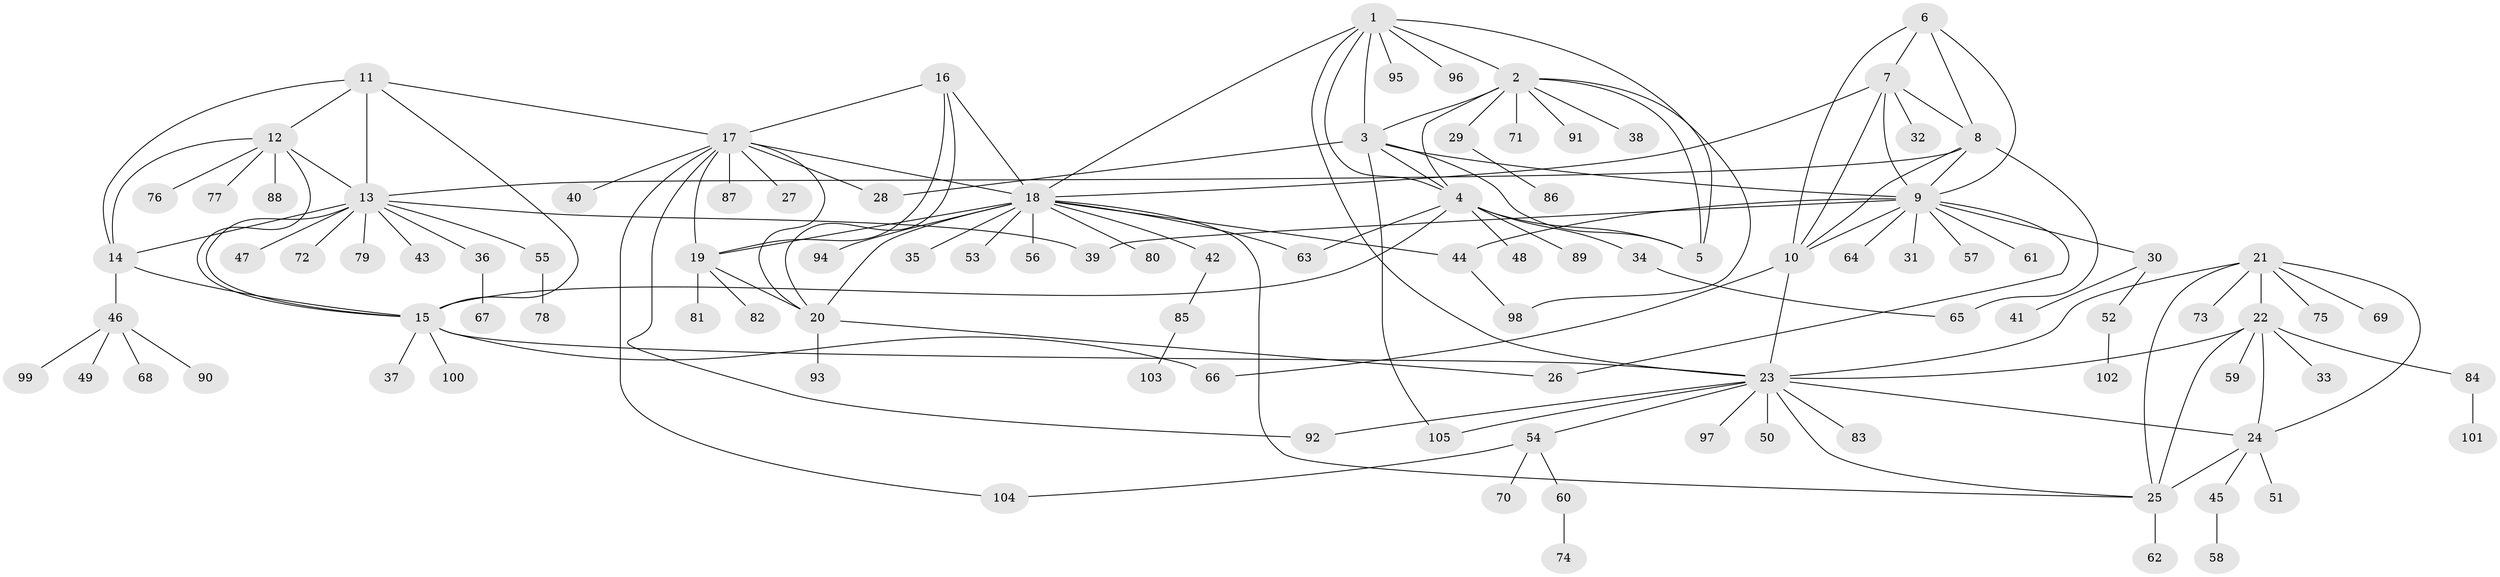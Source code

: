 // Generated by graph-tools (version 1.1) at 2025/02/03/09/25 03:02:41]
// undirected, 105 vertices, 151 edges
graph export_dot {
graph [start="1"]
  node [color=gray90,style=filled];
  1;
  2;
  3;
  4;
  5;
  6;
  7;
  8;
  9;
  10;
  11;
  12;
  13;
  14;
  15;
  16;
  17;
  18;
  19;
  20;
  21;
  22;
  23;
  24;
  25;
  26;
  27;
  28;
  29;
  30;
  31;
  32;
  33;
  34;
  35;
  36;
  37;
  38;
  39;
  40;
  41;
  42;
  43;
  44;
  45;
  46;
  47;
  48;
  49;
  50;
  51;
  52;
  53;
  54;
  55;
  56;
  57;
  58;
  59;
  60;
  61;
  62;
  63;
  64;
  65;
  66;
  67;
  68;
  69;
  70;
  71;
  72;
  73;
  74;
  75;
  76;
  77;
  78;
  79;
  80;
  81;
  82;
  83;
  84;
  85;
  86;
  87;
  88;
  89;
  90;
  91;
  92;
  93;
  94;
  95;
  96;
  97;
  98;
  99;
  100;
  101;
  102;
  103;
  104;
  105;
  1 -- 2;
  1 -- 3;
  1 -- 4;
  1 -- 5;
  1 -- 18;
  1 -- 23;
  1 -- 95;
  1 -- 96;
  2 -- 3;
  2 -- 4;
  2 -- 5;
  2 -- 29;
  2 -- 38;
  2 -- 71;
  2 -- 91;
  2 -- 98;
  3 -- 4;
  3 -- 5;
  3 -- 9;
  3 -- 28;
  3 -- 105;
  4 -- 5;
  4 -- 15;
  4 -- 34;
  4 -- 48;
  4 -- 63;
  4 -- 89;
  6 -- 7;
  6 -- 8;
  6 -- 9;
  6 -- 10;
  7 -- 8;
  7 -- 9;
  7 -- 10;
  7 -- 18;
  7 -- 32;
  8 -- 9;
  8 -- 10;
  8 -- 13;
  8 -- 65;
  9 -- 10;
  9 -- 26;
  9 -- 30;
  9 -- 31;
  9 -- 39;
  9 -- 44;
  9 -- 57;
  9 -- 61;
  9 -- 64;
  10 -- 23;
  10 -- 66;
  11 -- 12;
  11 -- 13;
  11 -- 14;
  11 -- 15;
  11 -- 17;
  12 -- 13;
  12 -- 14;
  12 -- 15;
  12 -- 76;
  12 -- 77;
  12 -- 88;
  13 -- 14;
  13 -- 15;
  13 -- 36;
  13 -- 39;
  13 -- 43;
  13 -- 47;
  13 -- 55;
  13 -- 72;
  13 -- 79;
  14 -- 15;
  14 -- 46;
  15 -- 23;
  15 -- 37;
  15 -- 66;
  15 -- 100;
  16 -- 17;
  16 -- 18;
  16 -- 19;
  16 -- 20;
  17 -- 18;
  17 -- 19;
  17 -- 20;
  17 -- 27;
  17 -- 28;
  17 -- 40;
  17 -- 87;
  17 -- 92;
  17 -- 104;
  18 -- 19;
  18 -- 20;
  18 -- 25;
  18 -- 35;
  18 -- 42;
  18 -- 44;
  18 -- 53;
  18 -- 56;
  18 -- 63;
  18 -- 80;
  18 -- 94;
  19 -- 20;
  19 -- 81;
  19 -- 82;
  20 -- 26;
  20 -- 93;
  21 -- 22;
  21 -- 23;
  21 -- 24;
  21 -- 25;
  21 -- 69;
  21 -- 73;
  21 -- 75;
  22 -- 23;
  22 -- 24;
  22 -- 25;
  22 -- 33;
  22 -- 59;
  22 -- 84;
  23 -- 24;
  23 -- 25;
  23 -- 50;
  23 -- 54;
  23 -- 83;
  23 -- 92;
  23 -- 97;
  23 -- 105;
  24 -- 25;
  24 -- 45;
  24 -- 51;
  25 -- 62;
  29 -- 86;
  30 -- 41;
  30 -- 52;
  34 -- 65;
  36 -- 67;
  42 -- 85;
  44 -- 98;
  45 -- 58;
  46 -- 49;
  46 -- 68;
  46 -- 90;
  46 -- 99;
  52 -- 102;
  54 -- 60;
  54 -- 70;
  54 -- 104;
  55 -- 78;
  60 -- 74;
  84 -- 101;
  85 -- 103;
}
